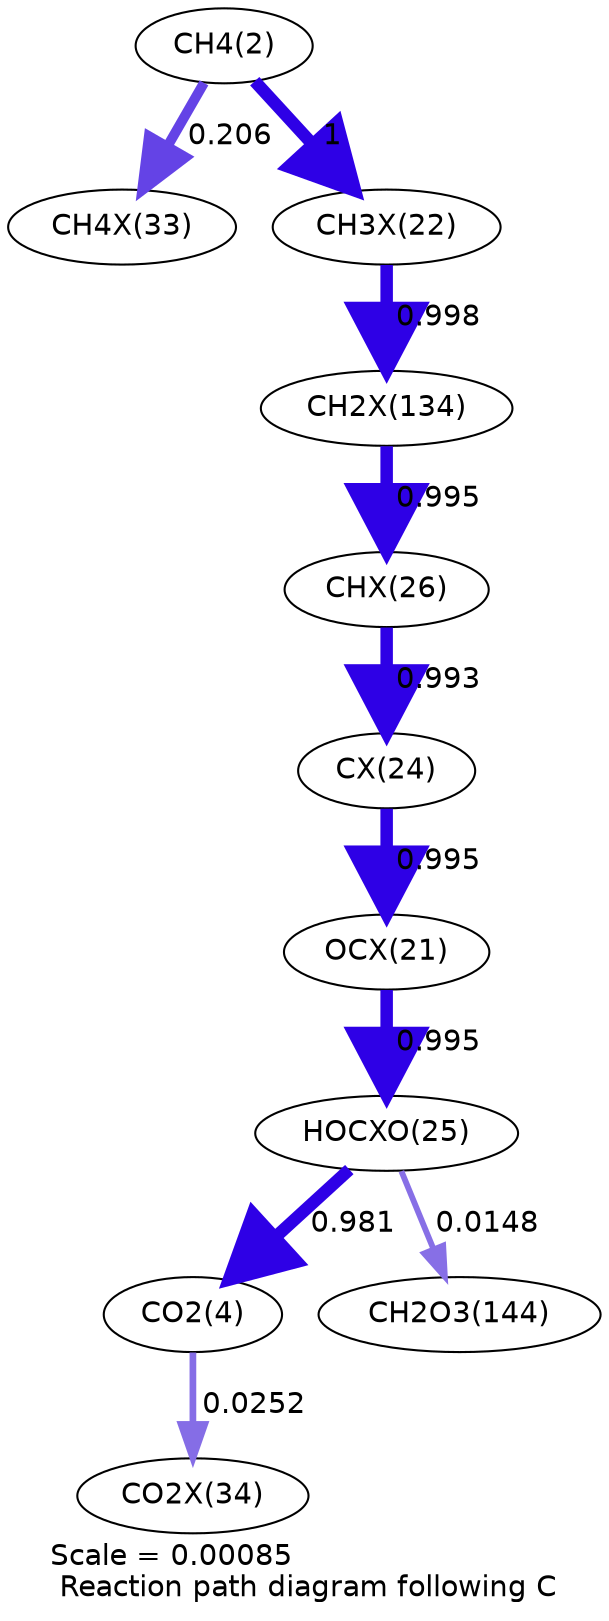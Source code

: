 digraph reaction_paths {
center=1;
s4 -> s32[fontname="Helvetica", penwidth=4.81, arrowsize=2.4, color="0.7, 0.706, 0.9"
, label=" 0.206"];
s4 -> s26[fontname="Helvetica", penwidth=6, arrowsize=3, color="0.7, 1.5, 0.9"
, label=" 1"];
s26 -> s38[fontname="Helvetica", penwidth=6, arrowsize=3, color="0.7, 1.5, 0.9"
, label=" 0.998"];
s38 -> s30[fontname="Helvetica", penwidth=6, arrowsize=3, color="0.7, 1.5, 0.9"
, label=" 0.995"];
s30 -> s28[fontname="Helvetica", penwidth=5.99, arrowsize=3, color="0.7, 1.49, 0.9"
, label=" 0.993"];
s28 -> s25[fontname="Helvetica", penwidth=6, arrowsize=3, color="0.7, 1.5, 0.9"
, label=" 0.995"];
s25 -> s29[fontname="Helvetica", penwidth=6, arrowsize=3, color="0.7, 1.5, 0.9"
, label=" 0.995"];
s29 -> s6[fontname="Helvetica", penwidth=5.99, arrowsize=2.99, color="0.7, 1.48, 0.9"
, label=" 0.981"];
s6 -> s33[fontname="Helvetica", penwidth=3.22, arrowsize=1.61, color="0.7, 0.525, 0.9"
, label=" 0.0252"];
s29 -> s21[fontname="Helvetica", penwidth=2.82, arrowsize=1.41, color="0.7, 0.515, 0.9"
, label=" 0.0148"];
s4 [ fontname="Helvetica", label="CH4(2)"];
s6 [ fontname="Helvetica", label="CO2(4)"];
s21 [ fontname="Helvetica", label="CH2O3(144)"];
s25 [ fontname="Helvetica", label="OCX(21)"];
s26 [ fontname="Helvetica", label="CH3X(22)"];
s28 [ fontname="Helvetica", label="CX(24)"];
s29 [ fontname="Helvetica", label="HOCXO(25)"];
s30 [ fontname="Helvetica", label="CHX(26)"];
s32 [ fontname="Helvetica", label="CH4X(33)"];
s33 [ fontname="Helvetica", label="CO2X(34)"];
s38 [ fontname="Helvetica", label="CH2X(134)"];
 label = "Scale = 0.00085\l Reaction path diagram following C";
 fontname = "Helvetica";
}
